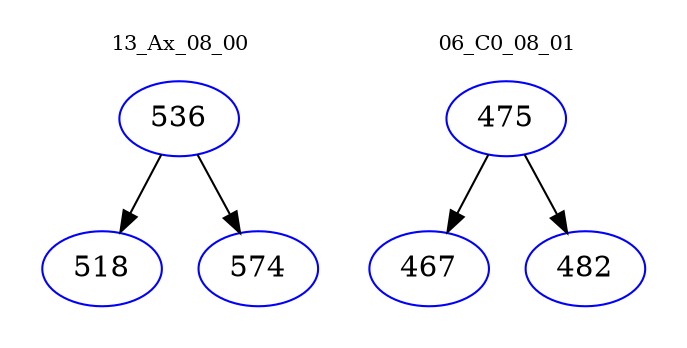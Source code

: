 digraph{
subgraph cluster_0 {
color = white
label = "13_Ax_08_00";
fontsize=10;
T0_536 [label="536", color="blue"]
T0_536 -> T0_518 [color="black"]
T0_518 [label="518", color="blue"]
T0_536 -> T0_574 [color="black"]
T0_574 [label="574", color="blue"]
}
subgraph cluster_1 {
color = white
label = "06_C0_08_01";
fontsize=10;
T1_475 [label="475", color="blue"]
T1_475 -> T1_467 [color="black"]
T1_467 [label="467", color="blue"]
T1_475 -> T1_482 [color="black"]
T1_482 [label="482", color="blue"]
}
}
